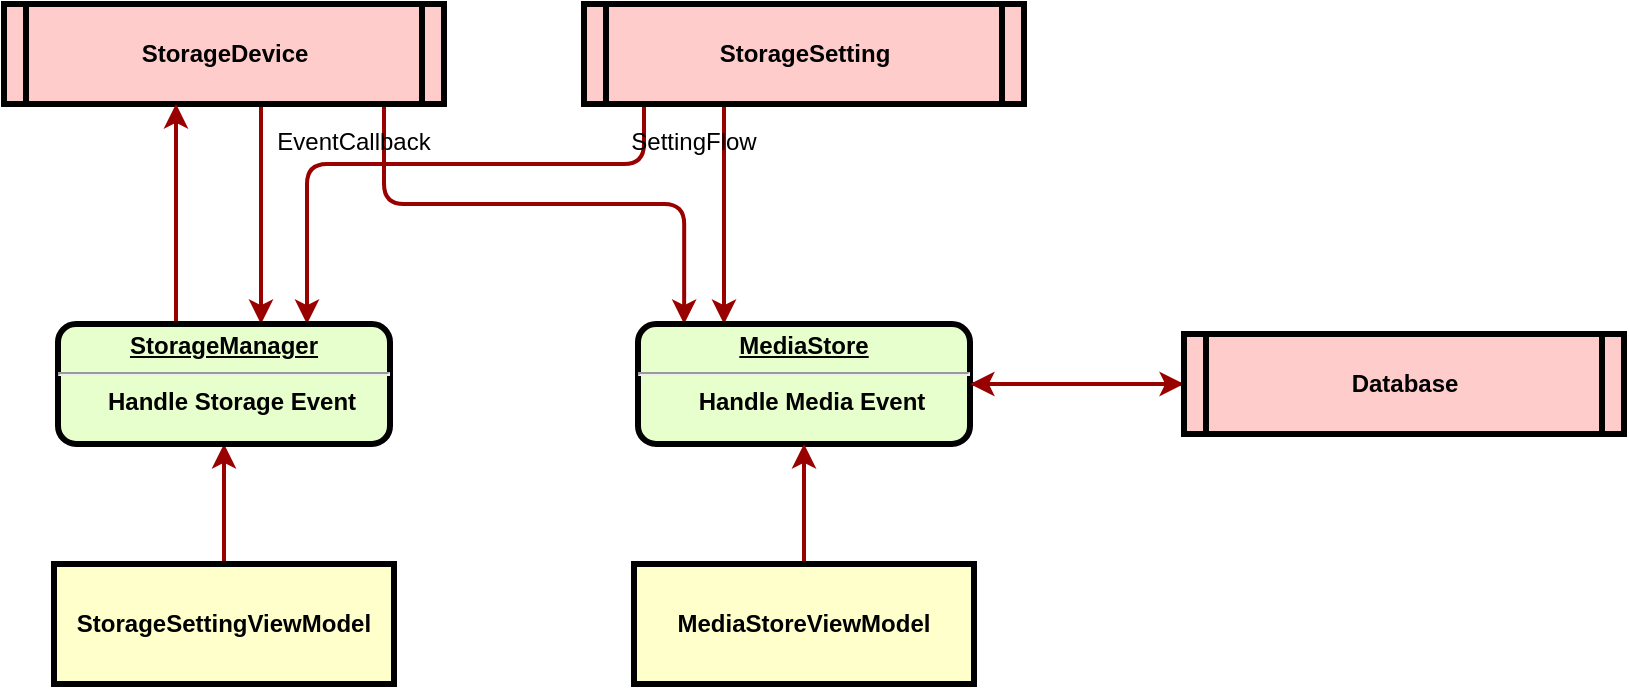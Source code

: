 <mxfile version="22.1.17" type="github">
  <diagram name="Page-1" id="c7558073-3199-34d8-9f00-42111426c3f3">
    <mxGraphModel dx="2074" dy="1150" grid="1" gridSize="10" guides="1" tooltips="1" connect="1" arrows="1" fold="1" page="1" pageScale="1" pageWidth="826" pageHeight="1169" background="none" math="0" shadow="0">
      <root>
        <mxCell id="0" />
        <mxCell id="1" parent="0" />
        <mxCell id="2grBrJpjC3BacJpDL_y_-104" style="edgeStyle=orthogonalEdgeStyle;rounded=1;orthogonalLoop=1;jettySize=auto;html=1;curved=0;strokeColor=#990000;strokeWidth=2;entryX=0.139;entryY=0;entryDx=0;entryDy=0;entryPerimeter=0;" edge="1" parent="1" source="5" target="2grBrJpjC3BacJpDL_y_-99">
          <mxGeometry relative="1" as="geometry">
            <mxPoint x="570" y="240" as="targetPoint" />
            <Array as="points">
              <mxPoint x="360" y="190" />
              <mxPoint x="510" y="190" />
            </Array>
          </mxGeometry>
        </mxCell>
        <mxCell id="2grBrJpjC3BacJpDL_y_-106" style="edgeStyle=orthogonalEdgeStyle;rounded=0;orthogonalLoop=1;jettySize=auto;html=1;strokeColor=#990000;strokeWidth=2;" edge="1" parent="1">
          <mxGeometry relative="1" as="geometry">
            <mxPoint x="298.5" y="140" as="sourcePoint" />
            <mxPoint x="298.5" y="250" as="targetPoint" />
          </mxGeometry>
        </mxCell>
        <mxCell id="5" value="StorageDevice" style="shape=process;whiteSpace=wrap;align=center;verticalAlign=middle;size=0.048;fontStyle=1;strokeWidth=3;fillColor=#FFCCCC" parent="1" vertex="1">
          <mxGeometry x="170" y="90" width="220" height="50" as="geometry" />
        </mxCell>
        <mxCell id="2grBrJpjC3BacJpDL_y_-114" style="edgeStyle=orthogonalEdgeStyle;rounded=0;orthogonalLoop=1;jettySize=auto;html=1;entryX=0.5;entryY=1;entryDx=0;entryDy=0;strokeWidth=2;strokeColor=#990000;" edge="1" parent="1" source="14" target="2grBrJpjC3BacJpDL_y_-97">
          <mxGeometry relative="1" as="geometry" />
        </mxCell>
        <mxCell id="14" value="StorageSettingViewModel" style="whiteSpace=wrap;align=center;verticalAlign=middle;fontStyle=1;strokeWidth=3;fillColor=#FFFFCC" parent="1" vertex="1">
          <mxGeometry x="195" y="370" width="170" height="60" as="geometry" />
        </mxCell>
        <mxCell id="90" value="EventCallback" style="text;spacingTop=-5;align=center" parent="1" vertex="1">
          <mxGeometry x="300" y="150" width="90" height="20" as="geometry" />
        </mxCell>
        <mxCell id="2grBrJpjC3BacJpDL_y_-105" style="edgeStyle=orthogonalEdgeStyle;rounded=1;orthogonalLoop=1;jettySize=auto;html=1;entryX=0.75;entryY=0;entryDx=0;entryDy=0;curved=0;strokeColor=#990000;strokeWidth=2;" edge="1" parent="1" source="2grBrJpjC3BacJpDL_y_-96" target="2grBrJpjC3BacJpDL_y_-97">
          <mxGeometry relative="1" as="geometry">
            <Array as="points">
              <mxPoint x="490" y="170" />
              <mxPoint x="322" y="170" />
            </Array>
          </mxGeometry>
        </mxCell>
        <mxCell id="2grBrJpjC3BacJpDL_y_-107" value="" style="edgeStyle=orthogonalEdgeStyle;rounded=0;orthogonalLoop=1;jettySize=auto;html=1;strokeColor=#990000;strokeWidth=2;" edge="1" parent="1">
          <mxGeometry relative="1" as="geometry">
            <mxPoint x="530" y="140" as="sourcePoint" />
            <mxPoint x="530" y="250" as="targetPoint" />
          </mxGeometry>
        </mxCell>
        <mxCell id="2grBrJpjC3BacJpDL_y_-96" value="StorageSetting" style="shape=process;whiteSpace=wrap;align=center;verticalAlign=middle;size=0.048;fontStyle=1;strokeWidth=3;fillColor=#FFCCCC" vertex="1" parent="1">
          <mxGeometry x="460" y="90" width="220" height="50" as="geometry" />
        </mxCell>
        <mxCell id="2grBrJpjC3BacJpDL_y_-111" style="edgeStyle=orthogonalEdgeStyle;rounded=0;orthogonalLoop=1;jettySize=auto;html=1;entryX=0.5;entryY=1;entryDx=0;entryDy=0;strokeWidth=2;strokeColor=#990000;" edge="1" parent="1">
          <mxGeometry relative="1" as="geometry">
            <mxPoint x="256" y="250" as="sourcePoint" />
            <mxPoint x="256" y="140" as="targetPoint" />
          </mxGeometry>
        </mxCell>
        <mxCell id="2grBrJpjC3BacJpDL_y_-97" value="&lt;p style=&quot;margin: 0px; margin-top: 4px; text-align: center; text-decoration: underline;&quot;&gt;&lt;strong&gt;StorageManager&lt;/strong&gt;&lt;/p&gt;&lt;hr&gt;&lt;p style=&quot;margin: 0px; margin-left: 8px;&quot;&gt;Handle Storage Event&lt;/p&gt;" style="verticalAlign=middle;align=center;overflow=fill;fontSize=12;fontFamily=Helvetica;html=1;rounded=1;fontStyle=1;strokeWidth=3;fillColor=#E6FFCC" vertex="1" parent="1">
          <mxGeometry x="197" y="250" width="166" height="60" as="geometry" />
        </mxCell>
        <mxCell id="2grBrJpjC3BacJpDL_y_-113" style="edgeStyle=orthogonalEdgeStyle;rounded=0;orthogonalLoop=1;jettySize=auto;html=1;entryX=0;entryY=0.5;entryDx=0;entryDy=0;strokeWidth=2;strokeColor=#990000;" edge="1" parent="1" source="2grBrJpjC3BacJpDL_y_-99" target="2grBrJpjC3BacJpDL_y_-112">
          <mxGeometry relative="1" as="geometry" />
        </mxCell>
        <mxCell id="2grBrJpjC3BacJpDL_y_-99" value="&lt;p style=&quot;margin: 0px; margin-top: 4px; text-align: center; text-decoration: underline;&quot;&gt;&lt;strong&gt;MediaStore&lt;/strong&gt;&lt;/p&gt;&lt;hr&gt;&lt;p style=&quot;margin: 0px; margin-left: 8px;&quot;&gt;Handle Media Event&lt;/p&gt;" style="verticalAlign=middle;align=center;overflow=fill;fontSize=12;fontFamily=Helvetica;html=1;rounded=1;fontStyle=1;strokeWidth=3;fillColor=#E6FFCC" vertex="1" parent="1">
          <mxGeometry x="487" y="250" width="166" height="60" as="geometry" />
        </mxCell>
        <mxCell id="2grBrJpjC3BacJpDL_y_-110" value="SettingFlow" style="text;spacingTop=-5;align=center" vertex="1" parent="1">
          <mxGeometry x="470" y="150" width="90" height="20" as="geometry" />
        </mxCell>
        <mxCell id="2grBrJpjC3BacJpDL_y_-118" style="edgeStyle=orthogonalEdgeStyle;rounded=0;orthogonalLoop=1;jettySize=auto;html=1;entryX=1;entryY=0.5;entryDx=0;entryDy=0;strokeWidth=2;strokeColor=#990000;" edge="1" parent="1" source="2grBrJpjC3BacJpDL_y_-112" target="2grBrJpjC3BacJpDL_y_-99">
          <mxGeometry relative="1" as="geometry" />
        </mxCell>
        <mxCell id="2grBrJpjC3BacJpDL_y_-112" value="Database" style="shape=process;whiteSpace=wrap;align=center;verticalAlign=middle;size=0.048;fontStyle=1;strokeWidth=3;fillColor=#FFCCCC" vertex="1" parent="1">
          <mxGeometry x="760" y="255" width="220" height="50" as="geometry" />
        </mxCell>
        <mxCell id="2grBrJpjC3BacJpDL_y_-117" value="" style="edgeStyle=orthogonalEdgeStyle;rounded=0;orthogonalLoop=1;jettySize=auto;html=1;strokeWidth=2;strokeColor=#990000;" edge="1" parent="1" source="2grBrJpjC3BacJpDL_y_-115" target="2grBrJpjC3BacJpDL_y_-99">
          <mxGeometry relative="1" as="geometry" />
        </mxCell>
        <mxCell id="2grBrJpjC3BacJpDL_y_-115" value="MediaStoreViewModel" style="whiteSpace=wrap;align=center;verticalAlign=middle;fontStyle=1;strokeWidth=3;fillColor=#FFFFCC" vertex="1" parent="1">
          <mxGeometry x="485" y="370" width="170" height="60" as="geometry" />
        </mxCell>
      </root>
    </mxGraphModel>
  </diagram>
</mxfile>
